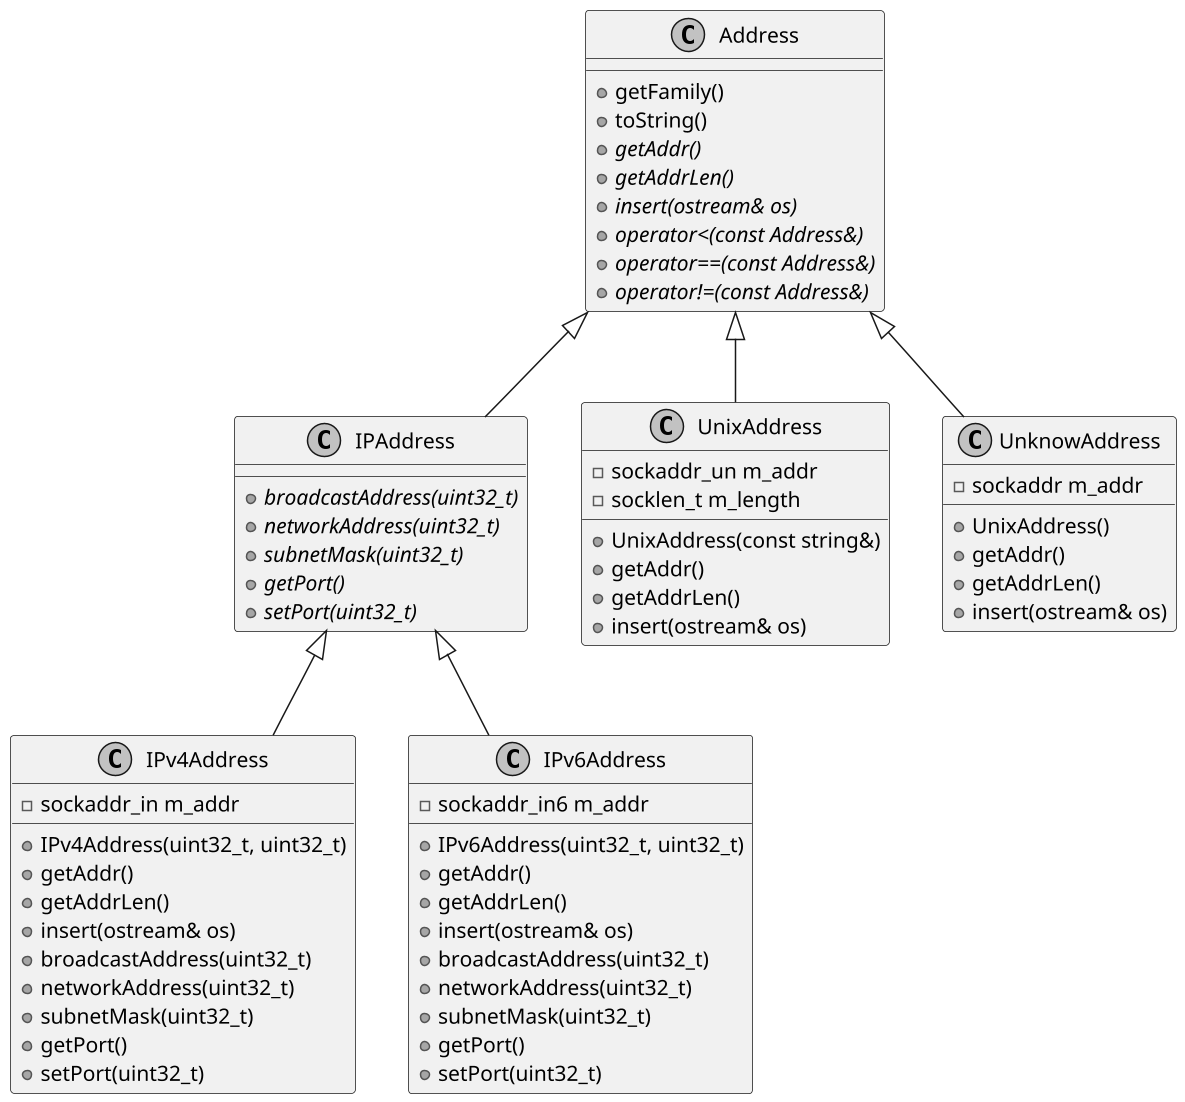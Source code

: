 @startuml
scale 1.5
skinparam monochrome true
class Address {
    +getFamily()
    +toString()
    {abstract} +getAddr()
    {abstract} +getAddrLen()
    {abstract} +insert(ostream& os)
    {abstract} +operator<(const Address&)
    {abstract} +operator==(const Address&)
    {abstract} +operator!=(const Address&)
}

class IPAddress {
    {abstract} +broadcastAddress(uint32_t)
    {abstract} +networkAddress(uint32_t)
    {abstract} +subnetMask(uint32_t)
    {abstract} +getPort()
    {abstract} +setPort(uint32_t)
}

class IPv4Address {
    +IPv4Address(uint32_t, uint32_t)
    +getAddr()
    +getAddrLen()
    +insert(ostream& os)
    +broadcastAddress(uint32_t)
    +networkAddress(uint32_t)
    +subnetMask(uint32_t)
    +getPort()
    +setPort(uint32_t)

    -sockaddr_in m_addr
}

class IPv6Address {
    +IPv6Address(uint32_t, uint32_t)
    +getAddr()
    +getAddrLen()
    +insert(ostream& os)
    +broadcastAddress(uint32_t)
    +networkAddress(uint32_t)
    +subnetMask(uint32_t)
    +getPort()
    +setPort(uint32_t)

    -sockaddr_in6 m_addr
}

class UnixAddress {
    +UnixAddress(const string&)
    +getAddr()
    +getAddrLen()
    +insert(ostream& os)

    -sockaddr_un m_addr
    -socklen_t m_length
}

class UnknowAddress {
    +UnixAddress()
    +getAddr()
    +getAddrLen()
    +insert(ostream& os)

    -sockaddr m_addr
}

Address <|-- IPAddress
IPAddress <|-- IPv4Address
IPAddress <|-- IPv6Address
Address <|-- UnixAddress
Address <|-- UnknowAddress

@enduml